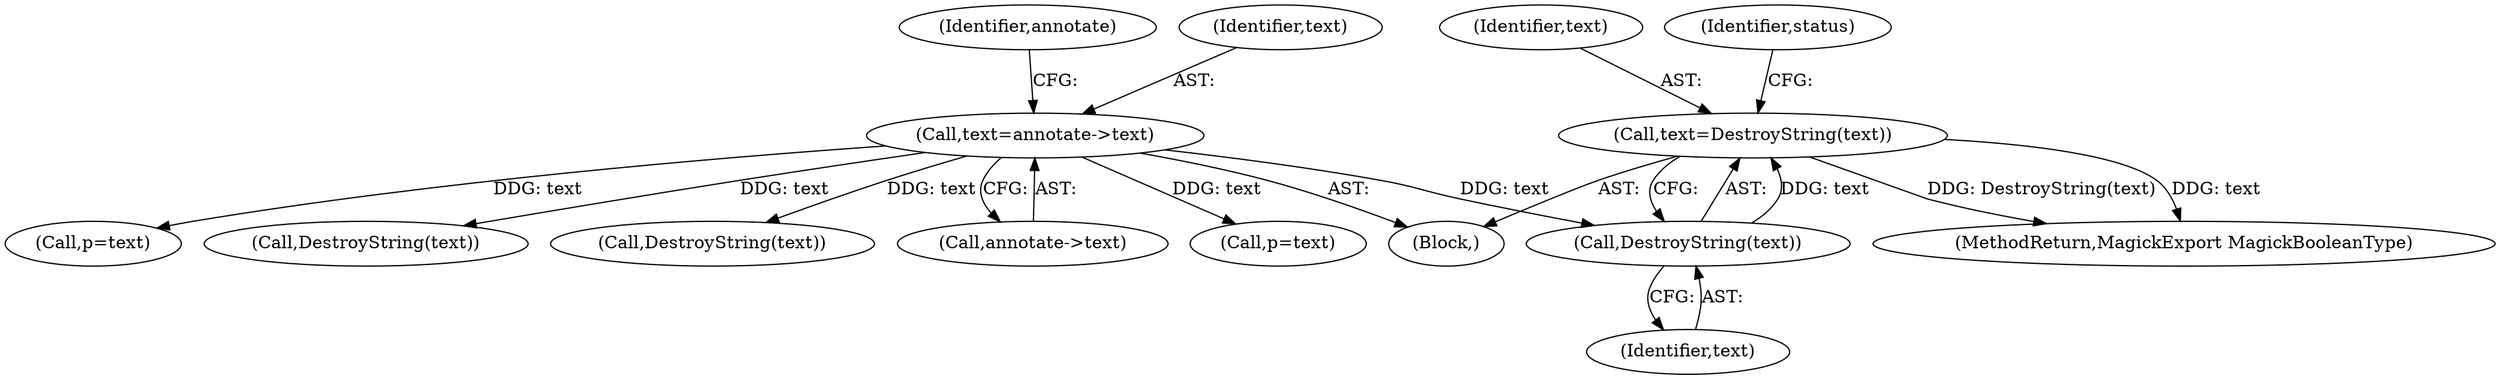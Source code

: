 digraph "0_ImageMagick6_7c2c5ba5b8e3a0b2b82f56c71dfab74ed4006df7@pointer" {
"1002055" [label="(Call,text=DestroyString(text))"];
"1002057" [label="(Call,DestroyString(text))"];
"1000188" [label="(Call,text=annotate->text)"];
"1000108" [label="(Block,)"];
"1000188" [label="(Call,text=annotate->text)"];
"1000253" [label="(Call,DestroyString(text))"];
"1002061" [label="(MethodReturn,MagickExport MagickBooleanType)"];
"1002056" [label="(Identifier,text)"];
"1000383" [label="(Call,DestroyString(text))"];
"1000190" [label="(Call,annotate->text)"];
"1000195" [label="(Identifier,annotate)"];
"1000189" [label="(Identifier,text)"];
"1002055" [label="(Call,text=DestroyString(text))"];
"1002057" [label="(Call,DestroyString(text))"];
"1000257" [label="(Call,p=text)"];
"1000211" [label="(Call,p=text)"];
"1002060" [label="(Identifier,status)"];
"1002058" [label="(Identifier,text)"];
"1002055" -> "1000108"  [label="AST: "];
"1002055" -> "1002057"  [label="CFG: "];
"1002056" -> "1002055"  [label="AST: "];
"1002057" -> "1002055"  [label="AST: "];
"1002060" -> "1002055"  [label="CFG: "];
"1002055" -> "1002061"  [label="DDG: DestroyString(text)"];
"1002055" -> "1002061"  [label="DDG: text"];
"1002057" -> "1002055"  [label="DDG: text"];
"1002057" -> "1002058"  [label="CFG: "];
"1002058" -> "1002057"  [label="AST: "];
"1000188" -> "1002057"  [label="DDG: text"];
"1000188" -> "1000108"  [label="AST: "];
"1000188" -> "1000190"  [label="CFG: "];
"1000189" -> "1000188"  [label="AST: "];
"1000190" -> "1000188"  [label="AST: "];
"1000195" -> "1000188"  [label="CFG: "];
"1000188" -> "1000211"  [label="DDG: text"];
"1000188" -> "1000253"  [label="DDG: text"];
"1000188" -> "1000257"  [label="DDG: text"];
"1000188" -> "1000383"  [label="DDG: text"];
}
